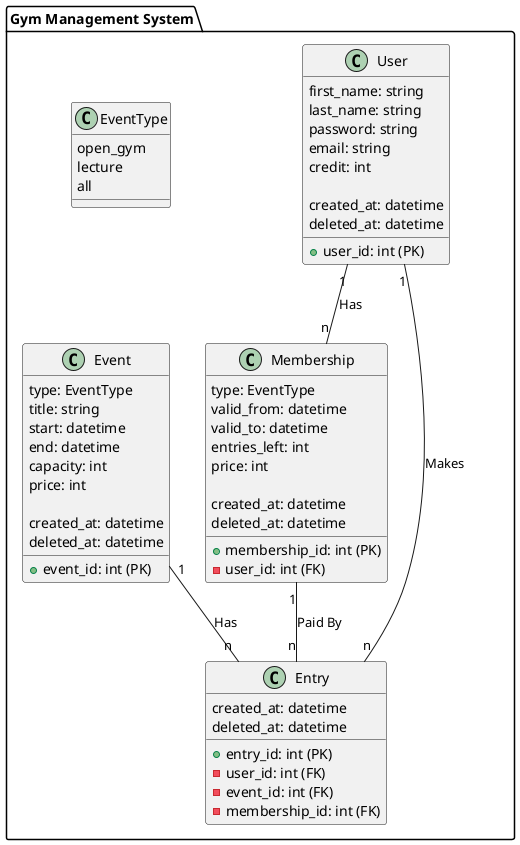 @startuml

!define ENTITY class
!define TABLE_OF_CONTENTS class

PACKAGE "Gym Management System" {
    ENTITY User {
        +user_id: int (PK)

        first_name: string
        last_name: string
        password: string
        email: string
        credit: int

        created_at: datetime
        deleted_at: datetime
    }

    ENTITY Membership {
        +membership_id: int (PK)
        -user_id: int (FK)
        type: EventType
        valid_from: datetime
        valid_to: datetime
        entries_left: int
        price: int

        created_at: datetime
        deleted_at: datetime
    }

    ENTITY Entry {
        +entry_id: int (PK)
        -user_id: int (FK)
        -event_id: int (FK)
        -membership_id: int (FK)

        created_at: datetime
        deleted_at: datetime
    }

    ENTITY Event {
        +event_id: int (PK)
        type: EventType
        title: string
        start: datetime
        end: datetime
        capacity: int
        price: int

        created_at: datetime
        deleted_at: datetime
    }

    ENTITY EventType {
        open_gym
        lecture
        all
    }

    User "1"--"n" Entry : Makes
    Event "1"--"n" Entry : Has
    Membership "1"--"n" Entry : Paid By

    User "1"--"n" Membership : Has
}

@enduml
